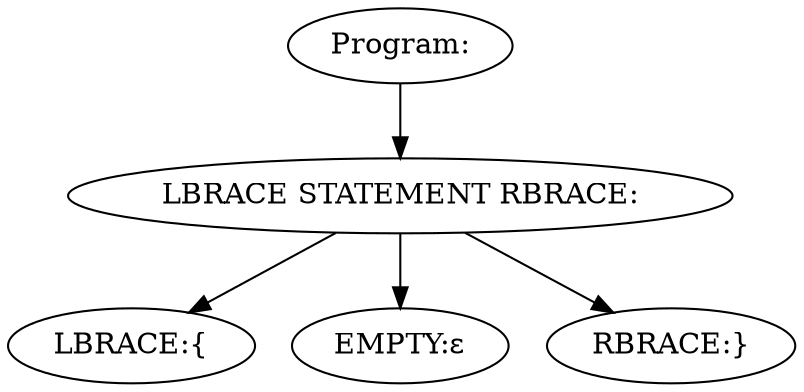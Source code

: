 digraph {
n0 [label="Program:"];
n1 [label="LBRACE STATEMENT RBRACE:"];
n2 [label="LBRACE:{"];
n1 -> n2
n3 [label="EMPTY:ɛ"];
n1 -> n3
n4 [label="RBRACE:}"];
n1 -> n4
n0 -> n1
}
